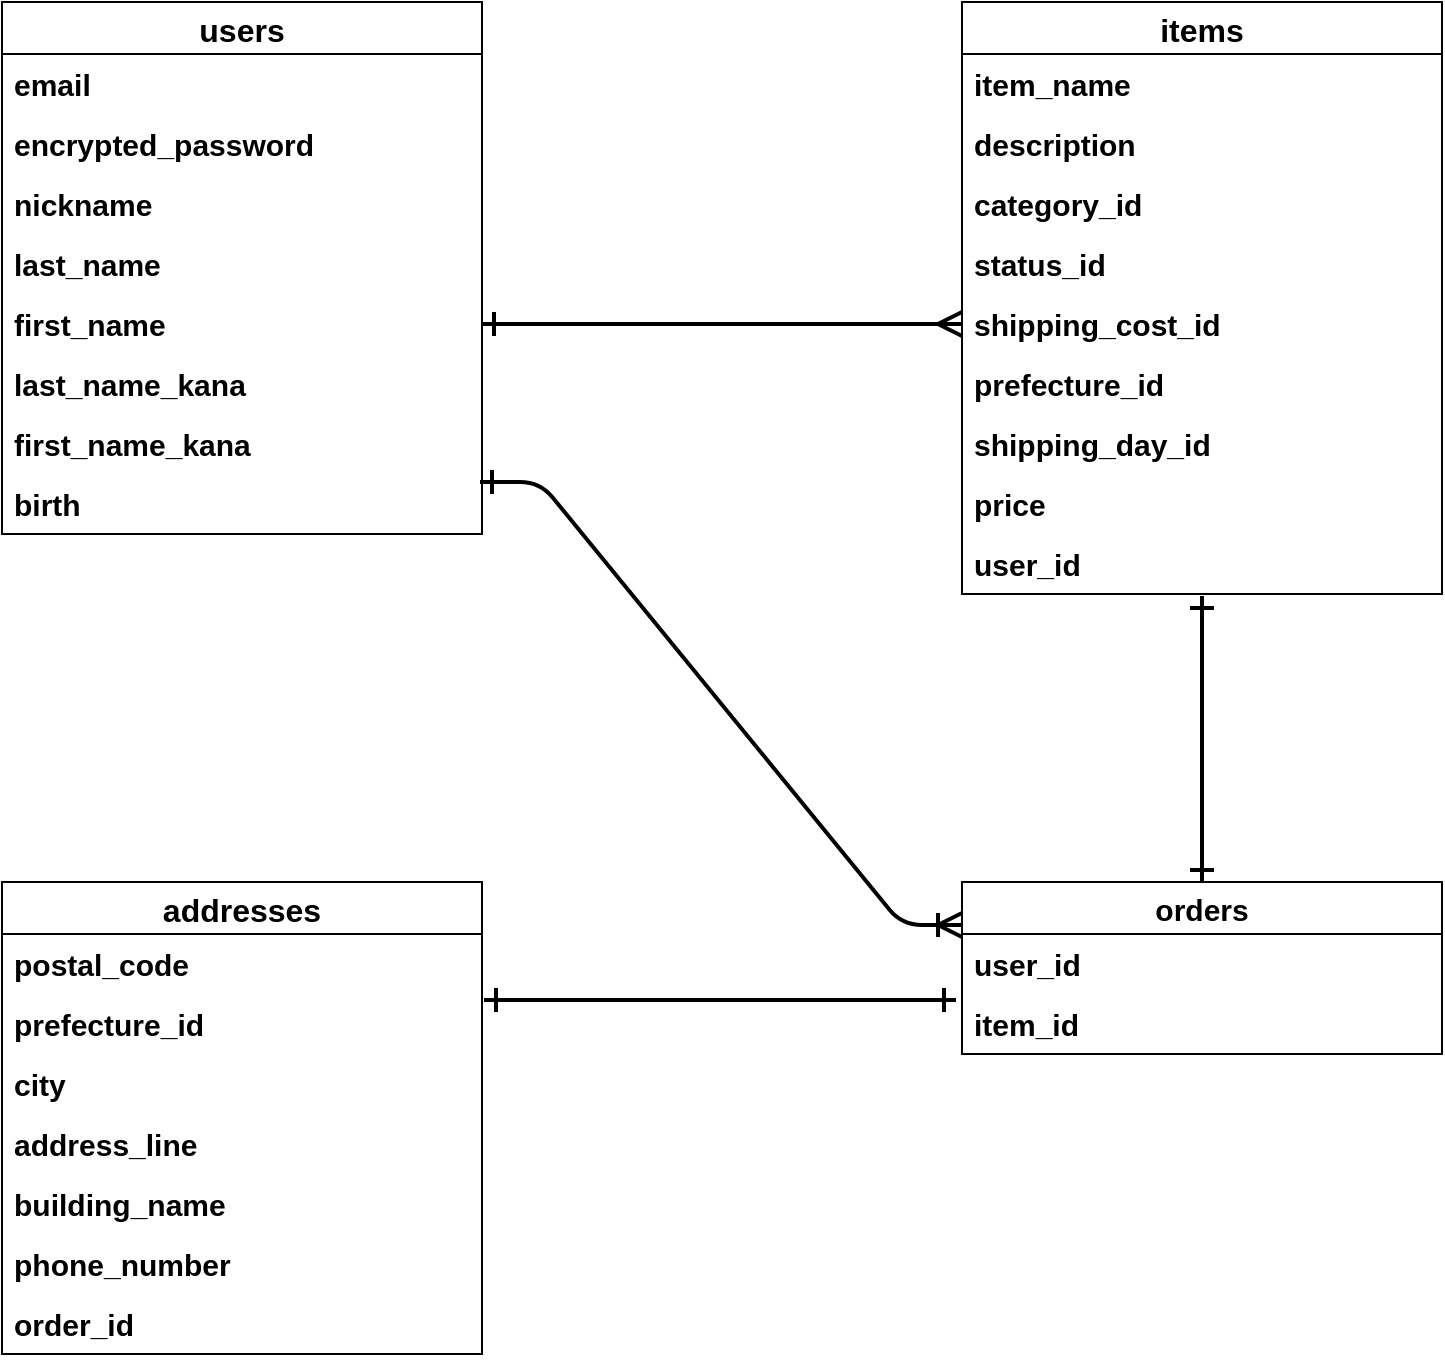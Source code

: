 <mxfile>
    <diagram id="ak6xeiMOP3Gk9FzkpNaF" name="ページ1">
        <mxGraphModel dx="1626" dy="971" grid="1" gridSize="10" guides="1" tooltips="1" connect="1" arrows="1" fold="1" page="1" pageScale="1" pageWidth="827" pageHeight="1169" math="0" shadow="0">
            <root>
                <mxCell id="0"/>
                <mxCell id="1" parent="0"/>
                <mxCell id="2" value="users" style="swimlane;fontStyle=1;childLayout=stackLayout;horizontal=1;startSize=26;horizontalStack=0;resizeParent=1;resizeParentMax=0;resizeLast=0;collapsible=1;marginBottom=0;align=center;fontSize=16;" vertex="1" parent="1">
                    <mxGeometry x="40" y="40" width="240" height="266" as="geometry"/>
                </mxCell>
                <mxCell id="3" value="email" style="text;strokeColor=none;fillColor=none;spacingLeft=4;spacingRight=4;overflow=hidden;rotatable=0;points=[[0,0.5],[1,0.5]];portConstraint=eastwest;fontSize=15;fontStyle=1" vertex="1" parent="2">
                    <mxGeometry y="26" width="240" height="30" as="geometry"/>
                </mxCell>
                <mxCell id="4" value="encrypted_password" style="text;strokeColor=none;fillColor=none;spacingLeft=4;spacingRight=4;overflow=hidden;rotatable=0;points=[[0,0.5],[1,0.5]];portConstraint=eastwest;fontSize=15;fontStyle=1" vertex="1" parent="2">
                    <mxGeometry y="56" width="240" height="30" as="geometry"/>
                </mxCell>
                <mxCell id="5" value="nickname" style="text;strokeColor=none;fillColor=none;spacingLeft=4;spacingRight=4;overflow=hidden;rotatable=0;points=[[0,0.5],[1,0.5]];portConstraint=eastwest;fontSize=15;fontStyle=1" vertex="1" parent="2">
                    <mxGeometry y="86" width="240" height="30" as="geometry"/>
                </mxCell>
                <mxCell id="6" value="last_name" style="text;strokeColor=none;fillColor=none;spacingLeft=4;spacingRight=4;overflow=hidden;rotatable=0;points=[[0,0.5],[1,0.5]];portConstraint=eastwest;fontSize=15;fontStyle=1" vertex="1" parent="2">
                    <mxGeometry y="116" width="240" height="30" as="geometry"/>
                </mxCell>
                <mxCell id="7" value="first_name" style="text;strokeColor=none;fillColor=none;spacingLeft=4;spacingRight=4;overflow=hidden;rotatable=0;points=[[0,0.5],[1,0.5]];portConstraint=eastwest;fontSize=15;fontStyle=1" vertex="1" parent="2">
                    <mxGeometry y="146" width="240" height="30" as="geometry"/>
                </mxCell>
                <mxCell id="8" value="last_name_kana" style="text;strokeColor=none;fillColor=none;spacingLeft=4;spacingRight=4;overflow=hidden;rotatable=0;points=[[0,0.5],[1,0.5]];portConstraint=eastwest;fontSize=15;fontStyle=1" vertex="1" parent="2">
                    <mxGeometry y="176" width="240" height="30" as="geometry"/>
                </mxCell>
                <mxCell id="9" value="first_name_kana" style="text;strokeColor=none;fillColor=none;spacingLeft=4;spacingRight=4;overflow=hidden;rotatable=0;points=[[0,0.5],[1,0.5]];portConstraint=eastwest;fontSize=15;fontStyle=1" vertex="1" parent="2">
                    <mxGeometry y="206" width="240" height="30" as="geometry"/>
                </mxCell>
                <mxCell id="11" value="birth" style="text;strokeColor=none;fillColor=none;spacingLeft=4;spacingRight=4;overflow=hidden;rotatable=0;points=[[0,0.5],[1,0.5]];portConstraint=eastwest;fontSize=15;fontStyle=1" vertex="1" parent="2">
                    <mxGeometry y="236" width="240" height="30" as="geometry"/>
                </mxCell>
                <mxCell id="13" value="items" style="swimlane;fontStyle=1;childLayout=stackLayout;horizontal=1;startSize=26;horizontalStack=0;resizeParent=1;resizeParentMax=0;resizeLast=0;collapsible=1;marginBottom=0;align=center;fontSize=16;" vertex="1" parent="1">
                    <mxGeometry x="520" y="40" width="240" height="296" as="geometry"/>
                </mxCell>
                <mxCell id="14" value="item_name" style="text;strokeColor=none;fillColor=none;spacingLeft=4;spacingRight=4;overflow=hidden;rotatable=0;points=[[0,0.5],[1,0.5]];portConstraint=eastwest;fontSize=15;fontStyle=1" vertex="1" parent="13">
                    <mxGeometry y="26" width="240" height="30" as="geometry"/>
                </mxCell>
                <mxCell id="15" value="description" style="text;strokeColor=none;fillColor=none;spacingLeft=4;spacingRight=4;overflow=hidden;rotatable=0;points=[[0,0.5],[1,0.5]];portConstraint=eastwest;fontSize=15;fontStyle=1" vertex="1" parent="13">
                    <mxGeometry y="56" width="240" height="30" as="geometry"/>
                </mxCell>
                <mxCell id="16" value="category_id" style="text;strokeColor=none;fillColor=none;spacingLeft=4;spacingRight=4;overflow=hidden;rotatable=0;points=[[0,0.5],[1,0.5]];portConstraint=eastwest;fontSize=15;fontStyle=1" vertex="1" parent="13">
                    <mxGeometry y="86" width="240" height="30" as="geometry"/>
                </mxCell>
                <mxCell id="17" value="status_id" style="text;strokeColor=none;fillColor=none;spacingLeft=4;spacingRight=4;overflow=hidden;rotatable=0;points=[[0,0.5],[1,0.5]];portConstraint=eastwest;fontSize=15;fontStyle=1" vertex="1" parent="13">
                    <mxGeometry y="116" width="240" height="30" as="geometry"/>
                </mxCell>
                <mxCell id="18" value="shipping_cost_id" style="text;strokeColor=none;fillColor=none;spacingLeft=4;spacingRight=4;overflow=hidden;rotatable=0;points=[[0,0.5],[1,0.5]];portConstraint=eastwest;fontSize=15;fontStyle=1" vertex="1" parent="13">
                    <mxGeometry y="146" width="240" height="30" as="geometry"/>
                </mxCell>
                <mxCell id="19" value="prefecture_id" style="text;strokeColor=none;fillColor=none;spacingLeft=4;spacingRight=4;overflow=hidden;rotatable=0;points=[[0,0.5],[1,0.5]];portConstraint=eastwest;fontSize=15;fontStyle=1" vertex="1" parent="13">
                    <mxGeometry y="176" width="240" height="30" as="geometry"/>
                </mxCell>
                <mxCell id="20" value="shipping_day_id" style="text;strokeColor=none;fillColor=none;spacingLeft=4;spacingRight=4;overflow=hidden;rotatable=0;points=[[0,0.5],[1,0.5]];portConstraint=eastwest;fontSize=15;fontStyle=1" vertex="1" parent="13">
                    <mxGeometry y="206" width="240" height="30" as="geometry"/>
                </mxCell>
                <mxCell id="22" value="price" style="text;strokeColor=none;fillColor=none;spacingLeft=4;spacingRight=4;overflow=hidden;rotatable=0;points=[[0,0.5],[1,0.5]];portConstraint=eastwest;fontSize=15;fontStyle=1" vertex="1" parent="13">
                    <mxGeometry y="236" width="240" height="30" as="geometry"/>
                </mxCell>
                <mxCell id="23" value="user_id" style="text;strokeColor=none;fillColor=none;spacingLeft=4;spacingRight=4;overflow=hidden;rotatable=0;points=[[0,0.5],[1,0.5]];portConstraint=eastwest;fontSize=15;fontStyle=1" vertex="1" parent="13">
                    <mxGeometry y="266" width="240" height="30" as="geometry"/>
                </mxCell>
                <mxCell id="24" value="addresses" style="swimlane;fontStyle=1;childLayout=stackLayout;horizontal=1;startSize=26;horizontalStack=0;resizeParent=1;resizeParentMax=0;resizeLast=0;collapsible=1;marginBottom=0;align=center;fontSize=16;" vertex="1" parent="1">
                    <mxGeometry x="40" y="480" width="240" height="236" as="geometry"/>
                </mxCell>
                <mxCell id="25" value="postal_code" style="text;strokeColor=none;fillColor=none;spacingLeft=4;spacingRight=4;overflow=hidden;rotatable=0;points=[[0,0.5],[1,0.5]];portConstraint=eastwest;fontSize=15;fontStyle=1" vertex="1" parent="24">
                    <mxGeometry y="26" width="240" height="30" as="geometry"/>
                </mxCell>
                <mxCell id="26" value="prefecture_id" style="text;strokeColor=none;fillColor=none;spacingLeft=4;spacingRight=4;overflow=hidden;rotatable=0;points=[[0,0.5],[1,0.5]];portConstraint=eastwest;fontSize=15;fontStyle=1" vertex="1" parent="24">
                    <mxGeometry y="56" width="240" height="30" as="geometry"/>
                </mxCell>
                <mxCell id="27" value="city" style="text;strokeColor=none;fillColor=none;spacingLeft=4;spacingRight=4;overflow=hidden;rotatable=0;points=[[0,0.5],[1,0.5]];portConstraint=eastwest;fontSize=15;fontStyle=1" vertex="1" parent="24">
                    <mxGeometry y="86" width="240" height="30" as="geometry"/>
                </mxCell>
                <mxCell id="28" value="address_line" style="text;strokeColor=none;fillColor=none;spacingLeft=4;spacingRight=4;overflow=hidden;rotatable=0;points=[[0,0.5],[1,0.5]];portConstraint=eastwest;fontSize=15;fontStyle=1" vertex="1" parent="24">
                    <mxGeometry y="116" width="240" height="30" as="geometry"/>
                </mxCell>
                <mxCell id="29" value="building_name" style="text;strokeColor=none;fillColor=none;spacingLeft=4;spacingRight=4;overflow=hidden;rotatable=0;points=[[0,0.5],[1,0.5]];portConstraint=eastwest;fontSize=15;fontStyle=1" vertex="1" parent="24">
                    <mxGeometry y="146" width="240" height="30" as="geometry"/>
                </mxCell>
                <mxCell id="30" value="phone_number" style="text;strokeColor=none;fillColor=none;spacingLeft=4;spacingRight=4;overflow=hidden;rotatable=0;points=[[0,0.5],[1,0.5]];portConstraint=eastwest;fontSize=15;fontStyle=1" vertex="1" parent="24">
                    <mxGeometry y="176" width="240" height="30" as="geometry"/>
                </mxCell>
                <mxCell id="31" value="order_id" style="text;strokeColor=none;fillColor=none;spacingLeft=4;spacingRight=4;overflow=hidden;rotatable=0;points=[[0,0.5],[1,0.5]];portConstraint=eastwest;fontSize=15;fontStyle=1" vertex="1" parent="24">
                    <mxGeometry y="206" width="240" height="30" as="geometry"/>
                </mxCell>
                <mxCell id="35" value="orders" style="swimlane;fontStyle=1;childLayout=stackLayout;horizontal=1;startSize=26;horizontalStack=0;resizeParent=1;resizeParentMax=0;resizeLast=0;collapsible=1;marginBottom=0;align=center;fontSize=15;" vertex="1" parent="1">
                    <mxGeometry x="520" y="480" width="240" height="86" as="geometry"/>
                </mxCell>
                <mxCell id="41" value="user_id" style="text;strokeColor=none;fillColor=none;spacingLeft=4;spacingRight=4;overflow=hidden;rotatable=0;points=[[0,0.5],[1,0.5]];portConstraint=eastwest;fontSize=15;fontStyle=1" vertex="1" parent="35">
                    <mxGeometry y="26" width="240" height="30" as="geometry"/>
                </mxCell>
                <mxCell id="42" value="item_id" style="text;strokeColor=none;fillColor=none;spacingLeft=4;spacingRight=4;overflow=hidden;rotatable=0;points=[[0,0.5],[1,0.5]];portConstraint=eastwest;fontSize=15;fontStyle=1" vertex="1" parent="35">
                    <mxGeometry y="56" width="240" height="30" as="geometry"/>
                </mxCell>
                <mxCell id="47" value="" style="fontSize=12;html=1;endArrow=ERone;endFill=0;startArrow=ERone;startFill=0;strokeWidth=2;endSize=9;startSize=9;" edge="1" parent="1">
                    <mxGeometry width="100" height="100" relative="1" as="geometry">
                        <mxPoint x="281" y="539" as="sourcePoint"/>
                        <mxPoint x="517" y="539" as="targetPoint"/>
                    </mxGeometry>
                </mxCell>
                <mxCell id="48" value="" style="fontSize=12;html=1;endArrow=ERone;endFill=0;strokeWidth=2;exitX=0.5;exitY=0;exitDx=0;exitDy=0;entryX=0.5;entryY=1.033;entryDx=0;entryDy=0;entryPerimeter=0;startArrow=ERone;startFill=0;endSize=9;startSize=9;targetPerimeterSpacing=0;sourcePerimeterSpacing=0;" edge="1" parent="1" source="35" target="23">
                    <mxGeometry width="100" height="100" relative="1" as="geometry">
                        <mxPoint x="540" y="450" as="sourcePoint"/>
                        <mxPoint x="480" y="350" as="targetPoint"/>
                        <Array as="points"/>
                    </mxGeometry>
                </mxCell>
                <mxCell id="49" value="" style="fontSize=12;html=1;endArrow=ERmany;endFill=0;strokeWidth=2;entryX=0;entryY=0.5;entryDx=0;entryDy=0;startArrow=ERone;startFill=0;exitX=1;exitY=0.5;exitDx=0;exitDy=0;endSize=9;startSize=9;" edge="1" parent="1" source="7" target="18">
                    <mxGeometry width="100" height="100" relative="1" as="geometry">
                        <mxPoint x="290" y="200" as="sourcePoint"/>
                        <mxPoint x="480" y="300" as="targetPoint"/>
                    </mxGeometry>
                </mxCell>
                <mxCell id="51" value="" style="edgeStyle=entityRelationEdgeStyle;fontSize=12;html=1;endArrow=ERoneToMany;startSize=9;endSize=9;sourcePerimeterSpacing=0;targetPerimeterSpacing=0;strokeWidth=2;entryX=0;entryY=0.25;entryDx=0;entryDy=0;startArrow=ERone;startFill=0;" edge="1" parent="1" target="35">
                    <mxGeometry width="100" height="100" relative="1" as="geometry">
                        <mxPoint x="279" y="280" as="sourcePoint"/>
                        <mxPoint x="480" y="300" as="targetPoint"/>
                    </mxGeometry>
                </mxCell>
            </root>
        </mxGraphModel>
    </diagram>
</mxfile>